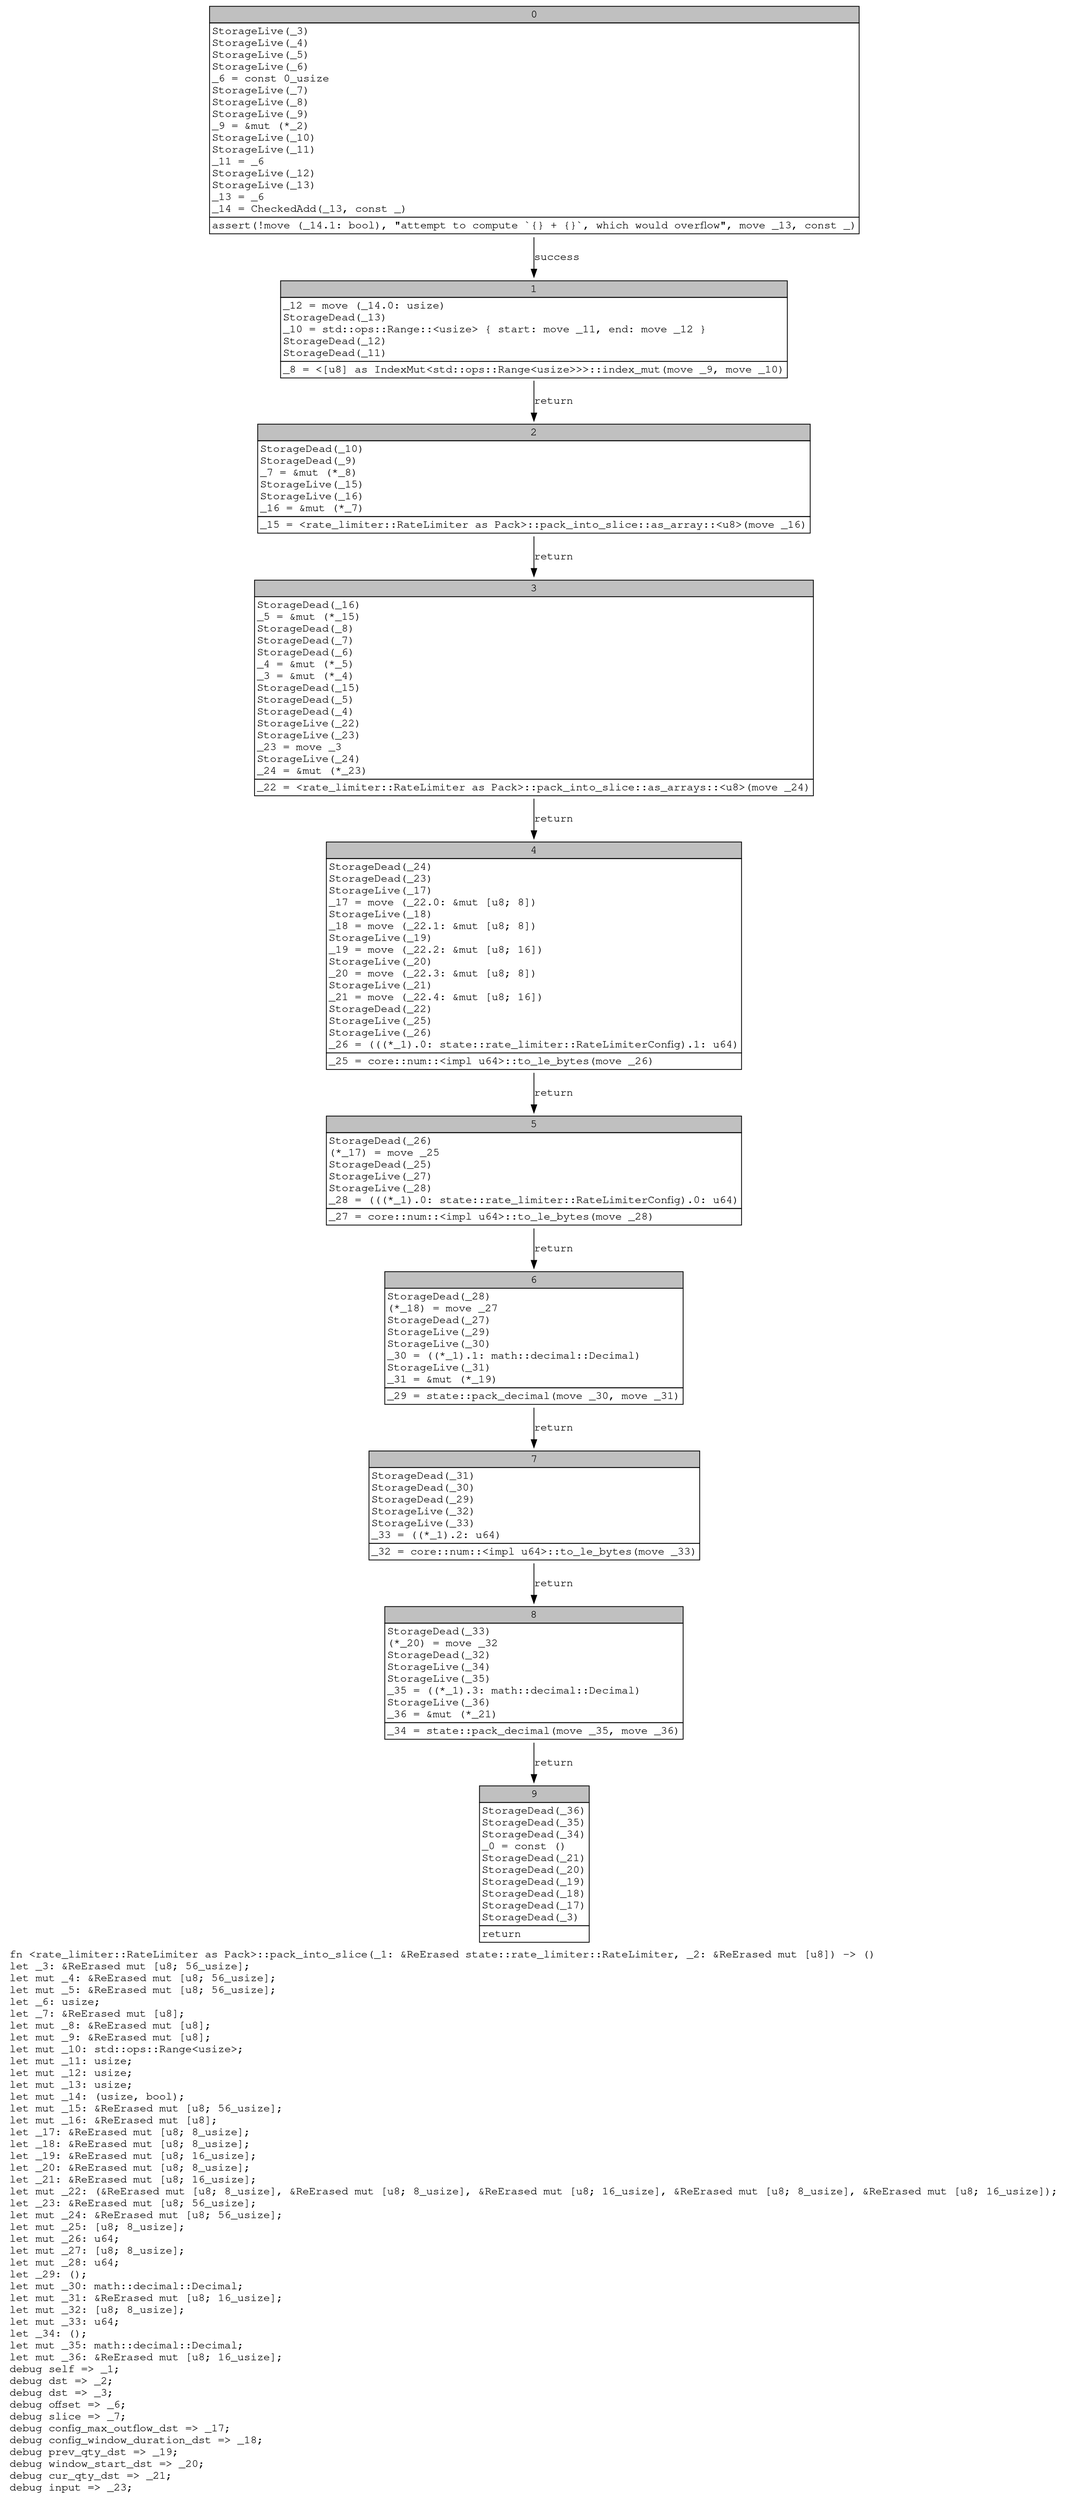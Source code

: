 digraph Mir_0_403 {
    graph [fontname="Courier, monospace"];
    node [fontname="Courier, monospace"];
    edge [fontname="Courier, monospace"];
    label=<fn &lt;rate_limiter::RateLimiter as Pack&gt;::pack_into_slice(_1: &amp;ReErased state::rate_limiter::RateLimiter, _2: &amp;ReErased mut [u8]) -&gt; ()<br align="left"/>let _3: &amp;ReErased mut [u8; 56_usize];<br align="left"/>let mut _4: &amp;ReErased mut [u8; 56_usize];<br align="left"/>let mut _5: &amp;ReErased mut [u8; 56_usize];<br align="left"/>let _6: usize;<br align="left"/>let _7: &amp;ReErased mut [u8];<br align="left"/>let mut _8: &amp;ReErased mut [u8];<br align="left"/>let mut _9: &amp;ReErased mut [u8];<br align="left"/>let mut _10: std::ops::Range&lt;usize&gt;;<br align="left"/>let mut _11: usize;<br align="left"/>let mut _12: usize;<br align="left"/>let mut _13: usize;<br align="left"/>let mut _14: (usize, bool);<br align="left"/>let mut _15: &amp;ReErased mut [u8; 56_usize];<br align="left"/>let mut _16: &amp;ReErased mut [u8];<br align="left"/>let _17: &amp;ReErased mut [u8; 8_usize];<br align="left"/>let _18: &amp;ReErased mut [u8; 8_usize];<br align="left"/>let _19: &amp;ReErased mut [u8; 16_usize];<br align="left"/>let _20: &amp;ReErased mut [u8; 8_usize];<br align="left"/>let _21: &amp;ReErased mut [u8; 16_usize];<br align="left"/>let mut _22: (&amp;ReErased mut [u8; 8_usize], &amp;ReErased mut [u8; 8_usize], &amp;ReErased mut [u8; 16_usize], &amp;ReErased mut [u8; 8_usize], &amp;ReErased mut [u8; 16_usize]);<br align="left"/>let _23: &amp;ReErased mut [u8; 56_usize];<br align="left"/>let mut _24: &amp;ReErased mut [u8; 56_usize];<br align="left"/>let mut _25: [u8; 8_usize];<br align="left"/>let mut _26: u64;<br align="left"/>let mut _27: [u8; 8_usize];<br align="left"/>let mut _28: u64;<br align="left"/>let _29: ();<br align="left"/>let mut _30: math::decimal::Decimal;<br align="left"/>let mut _31: &amp;ReErased mut [u8; 16_usize];<br align="left"/>let mut _32: [u8; 8_usize];<br align="left"/>let mut _33: u64;<br align="left"/>let _34: ();<br align="left"/>let mut _35: math::decimal::Decimal;<br align="left"/>let mut _36: &amp;ReErased mut [u8; 16_usize];<br align="left"/>debug self =&gt; _1;<br align="left"/>debug dst =&gt; _2;<br align="left"/>debug dst =&gt; _3;<br align="left"/>debug offset =&gt; _6;<br align="left"/>debug slice =&gt; _7;<br align="left"/>debug config_max_outflow_dst =&gt; _17;<br align="left"/>debug config_window_duration_dst =&gt; _18;<br align="left"/>debug prev_qty_dst =&gt; _19;<br align="left"/>debug window_start_dst =&gt; _20;<br align="left"/>debug cur_qty_dst =&gt; _21;<br align="left"/>debug input =&gt; _23;<br align="left"/>>;
    bb0__0_403 [shape="none", label=<<table border="0" cellborder="1" cellspacing="0"><tr><td bgcolor="gray" align="center" colspan="1">0</td></tr><tr><td align="left" balign="left">StorageLive(_3)<br/>StorageLive(_4)<br/>StorageLive(_5)<br/>StorageLive(_6)<br/>_6 = const 0_usize<br/>StorageLive(_7)<br/>StorageLive(_8)<br/>StorageLive(_9)<br/>_9 = &amp;mut (*_2)<br/>StorageLive(_10)<br/>StorageLive(_11)<br/>_11 = _6<br/>StorageLive(_12)<br/>StorageLive(_13)<br/>_13 = _6<br/>_14 = CheckedAdd(_13, const _)<br/></td></tr><tr><td align="left">assert(!move (_14.1: bool), &quot;attempt to compute `{} + {}`, which would overflow&quot;, move _13, const _)</td></tr></table>>];
    bb1__0_403 [shape="none", label=<<table border="0" cellborder="1" cellspacing="0"><tr><td bgcolor="gray" align="center" colspan="1">1</td></tr><tr><td align="left" balign="left">_12 = move (_14.0: usize)<br/>StorageDead(_13)<br/>_10 = std::ops::Range::&lt;usize&gt; { start: move _11, end: move _12 }<br/>StorageDead(_12)<br/>StorageDead(_11)<br/></td></tr><tr><td align="left">_8 = &lt;[u8] as IndexMut&lt;std::ops::Range&lt;usize&gt;&gt;&gt;::index_mut(move _9, move _10)</td></tr></table>>];
    bb2__0_403 [shape="none", label=<<table border="0" cellborder="1" cellspacing="0"><tr><td bgcolor="gray" align="center" colspan="1">2</td></tr><tr><td align="left" balign="left">StorageDead(_10)<br/>StorageDead(_9)<br/>_7 = &amp;mut (*_8)<br/>StorageLive(_15)<br/>StorageLive(_16)<br/>_16 = &amp;mut (*_7)<br/></td></tr><tr><td align="left">_15 = &lt;rate_limiter::RateLimiter as Pack&gt;::pack_into_slice::as_array::&lt;u8&gt;(move _16)</td></tr></table>>];
    bb3__0_403 [shape="none", label=<<table border="0" cellborder="1" cellspacing="0"><tr><td bgcolor="gray" align="center" colspan="1">3</td></tr><tr><td align="left" balign="left">StorageDead(_16)<br/>_5 = &amp;mut (*_15)<br/>StorageDead(_8)<br/>StorageDead(_7)<br/>StorageDead(_6)<br/>_4 = &amp;mut (*_5)<br/>_3 = &amp;mut (*_4)<br/>StorageDead(_15)<br/>StorageDead(_5)<br/>StorageDead(_4)<br/>StorageLive(_22)<br/>StorageLive(_23)<br/>_23 = move _3<br/>StorageLive(_24)<br/>_24 = &amp;mut (*_23)<br/></td></tr><tr><td align="left">_22 = &lt;rate_limiter::RateLimiter as Pack&gt;::pack_into_slice::as_arrays::&lt;u8&gt;(move _24)</td></tr></table>>];
    bb4__0_403 [shape="none", label=<<table border="0" cellborder="1" cellspacing="0"><tr><td bgcolor="gray" align="center" colspan="1">4</td></tr><tr><td align="left" balign="left">StorageDead(_24)<br/>StorageDead(_23)<br/>StorageLive(_17)<br/>_17 = move (_22.0: &amp;mut [u8; 8])<br/>StorageLive(_18)<br/>_18 = move (_22.1: &amp;mut [u8; 8])<br/>StorageLive(_19)<br/>_19 = move (_22.2: &amp;mut [u8; 16])<br/>StorageLive(_20)<br/>_20 = move (_22.3: &amp;mut [u8; 8])<br/>StorageLive(_21)<br/>_21 = move (_22.4: &amp;mut [u8; 16])<br/>StorageDead(_22)<br/>StorageLive(_25)<br/>StorageLive(_26)<br/>_26 = (((*_1).0: state::rate_limiter::RateLimiterConfig).1: u64)<br/></td></tr><tr><td align="left">_25 = core::num::&lt;impl u64&gt;::to_le_bytes(move _26)</td></tr></table>>];
    bb5__0_403 [shape="none", label=<<table border="0" cellborder="1" cellspacing="0"><tr><td bgcolor="gray" align="center" colspan="1">5</td></tr><tr><td align="left" balign="left">StorageDead(_26)<br/>(*_17) = move _25<br/>StorageDead(_25)<br/>StorageLive(_27)<br/>StorageLive(_28)<br/>_28 = (((*_1).0: state::rate_limiter::RateLimiterConfig).0: u64)<br/></td></tr><tr><td align="left">_27 = core::num::&lt;impl u64&gt;::to_le_bytes(move _28)</td></tr></table>>];
    bb6__0_403 [shape="none", label=<<table border="0" cellborder="1" cellspacing="0"><tr><td bgcolor="gray" align="center" colspan="1">6</td></tr><tr><td align="left" balign="left">StorageDead(_28)<br/>(*_18) = move _27<br/>StorageDead(_27)<br/>StorageLive(_29)<br/>StorageLive(_30)<br/>_30 = ((*_1).1: math::decimal::Decimal)<br/>StorageLive(_31)<br/>_31 = &amp;mut (*_19)<br/></td></tr><tr><td align="left">_29 = state::pack_decimal(move _30, move _31)</td></tr></table>>];
    bb7__0_403 [shape="none", label=<<table border="0" cellborder="1" cellspacing="0"><tr><td bgcolor="gray" align="center" colspan="1">7</td></tr><tr><td align="left" balign="left">StorageDead(_31)<br/>StorageDead(_30)<br/>StorageDead(_29)<br/>StorageLive(_32)<br/>StorageLive(_33)<br/>_33 = ((*_1).2: u64)<br/></td></tr><tr><td align="left">_32 = core::num::&lt;impl u64&gt;::to_le_bytes(move _33)</td></tr></table>>];
    bb8__0_403 [shape="none", label=<<table border="0" cellborder="1" cellspacing="0"><tr><td bgcolor="gray" align="center" colspan="1">8</td></tr><tr><td align="left" balign="left">StorageDead(_33)<br/>(*_20) = move _32<br/>StorageDead(_32)<br/>StorageLive(_34)<br/>StorageLive(_35)<br/>_35 = ((*_1).3: math::decimal::Decimal)<br/>StorageLive(_36)<br/>_36 = &amp;mut (*_21)<br/></td></tr><tr><td align="left">_34 = state::pack_decimal(move _35, move _36)</td></tr></table>>];
    bb9__0_403 [shape="none", label=<<table border="0" cellborder="1" cellspacing="0"><tr><td bgcolor="gray" align="center" colspan="1">9</td></tr><tr><td align="left" balign="left">StorageDead(_36)<br/>StorageDead(_35)<br/>StorageDead(_34)<br/>_0 = const ()<br/>StorageDead(_21)<br/>StorageDead(_20)<br/>StorageDead(_19)<br/>StorageDead(_18)<br/>StorageDead(_17)<br/>StorageDead(_3)<br/></td></tr><tr><td align="left">return</td></tr></table>>];
    bb0__0_403 -> bb1__0_403 [label="success"];
    bb1__0_403 -> bb2__0_403 [label="return"];
    bb2__0_403 -> bb3__0_403 [label="return"];
    bb3__0_403 -> bb4__0_403 [label="return"];
    bb4__0_403 -> bb5__0_403 [label="return"];
    bb5__0_403 -> bb6__0_403 [label="return"];
    bb6__0_403 -> bb7__0_403 [label="return"];
    bb7__0_403 -> bb8__0_403 [label="return"];
    bb8__0_403 -> bb9__0_403 [label="return"];
}
